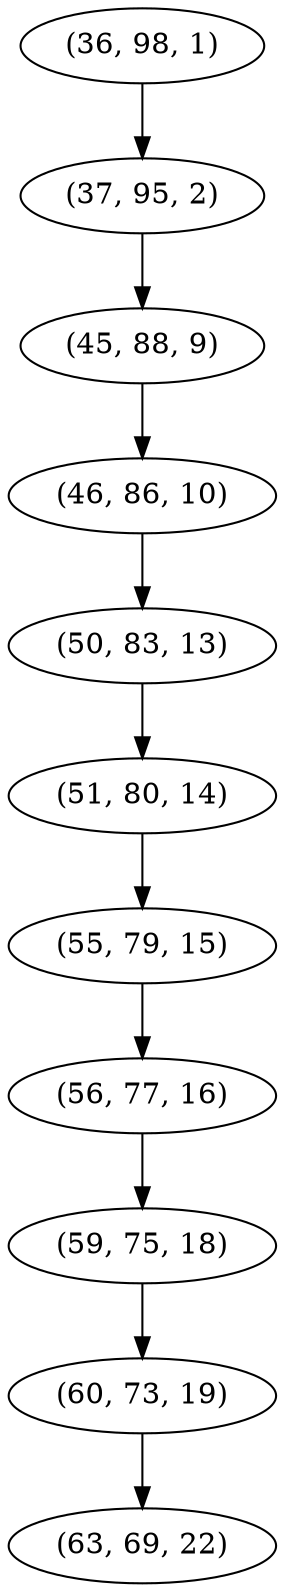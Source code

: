 digraph tree {
    "(36, 98, 1)";
    "(37, 95, 2)";
    "(45, 88, 9)";
    "(46, 86, 10)";
    "(50, 83, 13)";
    "(51, 80, 14)";
    "(55, 79, 15)";
    "(56, 77, 16)";
    "(59, 75, 18)";
    "(60, 73, 19)";
    "(63, 69, 22)";
    "(36, 98, 1)" -> "(37, 95, 2)";
    "(37, 95, 2)" -> "(45, 88, 9)";
    "(45, 88, 9)" -> "(46, 86, 10)";
    "(46, 86, 10)" -> "(50, 83, 13)";
    "(50, 83, 13)" -> "(51, 80, 14)";
    "(51, 80, 14)" -> "(55, 79, 15)";
    "(55, 79, 15)" -> "(56, 77, 16)";
    "(56, 77, 16)" -> "(59, 75, 18)";
    "(59, 75, 18)" -> "(60, 73, 19)";
    "(60, 73, 19)" -> "(63, 69, 22)";
}
